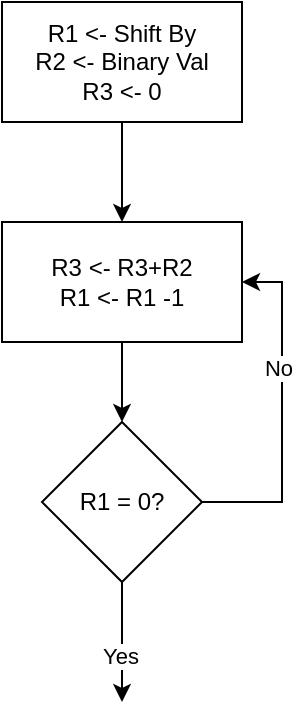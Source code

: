 <mxfile version="14.5.4" type="github"><diagram id="ERt0fVHrwyVIMO8zd63P" name="Page-1"><mxGraphModel dx="1422" dy="774" grid="1" gridSize="10" guides="1" tooltips="1" connect="1" arrows="1" fold="1" page="1" pageScale="1" pageWidth="850" pageHeight="1100" math="0" shadow="0"><root><mxCell id="0"/><mxCell id="1" parent="0"/><mxCell id="F-qB_x28ajbgYTBO3IVs-3" style="edgeStyle=orthogonalEdgeStyle;rounded=0;orthogonalLoop=1;jettySize=auto;html=1;entryX=0.5;entryY=0;entryDx=0;entryDy=0;" edge="1" parent="1" source="F-qB_x28ajbgYTBO3IVs-1" target="F-qB_x28ajbgYTBO3IVs-2"><mxGeometry relative="1" as="geometry"/></mxCell><mxCell id="F-qB_x28ajbgYTBO3IVs-1" value="R1 &amp;lt;- Shift By&lt;br&gt;R2 &amp;lt;- Binary Val&lt;br&gt;R3 &amp;lt;- 0" style="rounded=0;whiteSpace=wrap;html=1;" vertex="1" parent="1"><mxGeometry x="210" y="210" width="120" height="60" as="geometry"/></mxCell><mxCell id="F-qB_x28ajbgYTBO3IVs-7" style="edgeStyle=orthogonalEdgeStyle;rounded=0;orthogonalLoop=1;jettySize=auto;html=1;entryX=0.5;entryY=0;entryDx=0;entryDy=0;" edge="1" parent="1" source="F-qB_x28ajbgYTBO3IVs-2" target="F-qB_x28ajbgYTBO3IVs-4"><mxGeometry relative="1" as="geometry"/></mxCell><mxCell id="F-qB_x28ajbgYTBO3IVs-2" value="R3 &amp;lt;- R3+R2&lt;br&gt;R1 &amp;lt;- R1 -1" style="rounded=0;whiteSpace=wrap;html=1;" vertex="1" parent="1"><mxGeometry x="210" y="320" width="120" height="60" as="geometry"/></mxCell><mxCell id="F-qB_x28ajbgYTBO3IVs-5" style="edgeStyle=orthogonalEdgeStyle;rounded=0;orthogonalLoop=1;jettySize=auto;html=1;entryX=1;entryY=0.5;entryDx=0;entryDy=0;" edge="1" parent="1" source="F-qB_x28ajbgYTBO3IVs-4" target="F-qB_x28ajbgYTBO3IVs-2"><mxGeometry relative="1" as="geometry"><Array as="points"><mxPoint x="350" y="460"/><mxPoint x="350" y="350"/></Array></mxGeometry></mxCell><mxCell id="F-qB_x28ajbgYTBO3IVs-6" value="No" style="edgeLabel;html=1;align=center;verticalAlign=middle;resizable=0;points=[];" vertex="1" connectable="0" parent="F-qB_x28ajbgYTBO3IVs-5"><mxGeometry x="0.26" y="2" relative="1" as="geometry"><mxPoint as="offset"/></mxGeometry></mxCell><mxCell id="F-qB_x28ajbgYTBO3IVs-8" style="edgeStyle=orthogonalEdgeStyle;rounded=0;orthogonalLoop=1;jettySize=auto;html=1;" edge="1" parent="1" source="F-qB_x28ajbgYTBO3IVs-4"><mxGeometry relative="1" as="geometry"><mxPoint x="270.0" y="560" as="targetPoint"/></mxGeometry></mxCell><mxCell id="F-qB_x28ajbgYTBO3IVs-9" value="Yes" style="edgeLabel;html=1;align=center;verticalAlign=middle;resizable=0;points=[];" vertex="1" connectable="0" parent="F-qB_x28ajbgYTBO3IVs-8"><mxGeometry x="0.234" y="-2" relative="1" as="geometry"><mxPoint as="offset"/></mxGeometry></mxCell><mxCell id="F-qB_x28ajbgYTBO3IVs-4" value="R1 = 0?" style="rhombus;whiteSpace=wrap;html=1;" vertex="1" parent="1"><mxGeometry x="230" y="420" width="80" height="80" as="geometry"/></mxCell></root></mxGraphModel></diagram></mxfile>